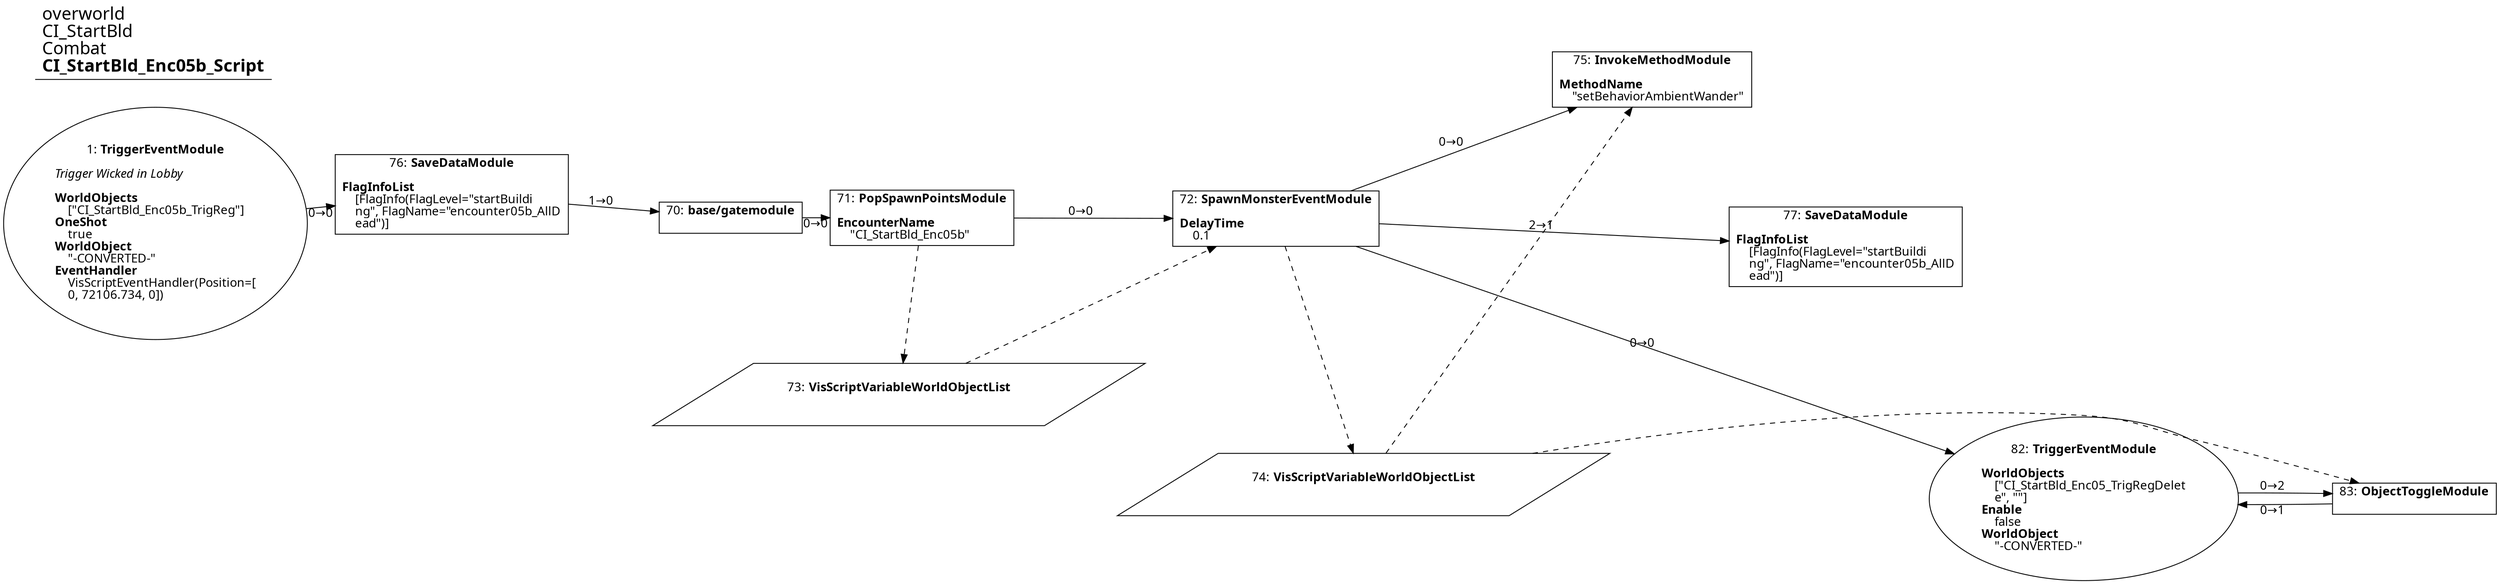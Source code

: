 digraph {
    layout = fdp;
    overlap = prism;
    sep = "+16";
    splines = spline;

    node [ shape = box ];

    graph [ fontname = "Segoe UI" ];
    node [ fontname = "Segoe UI" ];
    edge [ fontname = "Segoe UI" ];

    1 [ label = <1: <b>TriggerEventModule</b><br/><br/><i>Trigger Wicked in Lobby<br align="left"/></i><br align="left"/><b>WorldObjects</b><br align="left"/>    [&quot;CI_StartBld_Enc05b_TrigReg&quot;]<br align="left"/><b>OneShot</b><br align="left"/>    true<br align="left"/><b>WorldObject</b><br align="left"/>    &quot;-CONVERTED-&quot;<br align="left"/><b>EventHandler</b><br align="left"/>    VisScriptEventHandler(Position=[<br align="left"/>    0, 72106.734, 0])<br align="left"/>> ];
    1 [ shape = oval ]
    1 [ pos = "-0.595,-0.09200001!" ];
    1 -> 76 [ label = "0→0" ];

    70 [ label = <70: <b>base/gatemodule</b><br/><br/>> ];
    70 [ pos = "-0.12200001,-0.115!" ];
    70 -> 71 [ label = "0→0" ];

    71 [ label = <71: <b>PopSpawnPointsModule</b><br/><br/><b>EncounterName</b><br align="left"/>    &quot;CI_StartBld_Enc05b&quot;<br align="left"/>> ];
    71 [ pos = "0.027,-0.115!" ];
    71 -> 72 [ label = "0→0" ];
    71 -> 73 [ style = dashed ];

    72 [ label = <72: <b>SpawnMonsterEventModule</b><br/><br/><b>DelayTime</b><br align="left"/>    0.1<br align="left"/>> ];
    72 [ pos = "0.282,-0.115!" ];
    72 -> 75 [ label = "0→0" ];
    72 -> 77 [ label = "2→1" ];
    72 -> 82 [ label = "0→0" ];
    73 -> 72 [ style = dashed ];
    72 -> 74 [ style = dashed ];

    73 [ label = <73: <b>VisScriptVariableWorldObjectList</b><br/><br/>> ];
    73 [ shape = parallelogram ]
    73 [ pos = "0.055000003,-0.26900002!" ];

    74 [ label = <74: <b>VisScriptVariableWorldObjectList</b><br/><br/>> ];
    74 [ shape = parallelogram ]
    74 [ pos = "0.31500003,-0.32000002!" ];

    75 [ label = <75: <b>InvokeMethodModule</b><br/><br/><b>MethodName</b><br align="left"/>    &quot;setBehaviorAmbientWander&quot;<br align="left"/>> ];
    75 [ pos = "0.58000004,-0.002!" ];
    74 -> 75 [ style = dashed ];

    76 [ label = <76: <b>SaveDataModule</b><br/><br/><b>FlagInfoList</b><br align="left"/>    [FlagInfo(FlagLevel=&quot;startBuildi<br align="left"/>    ng&quot;, FlagName=&quot;encounter05b_AllD<br align="left"/>    ead&quot;)]<br align="left"/>> ];
    76 [ pos = "-0.34800002,-0.09200001!" ];
    76 -> 70 [ label = "1→0" ];

    77 [ label = <77: <b>SaveDataModule</b><br/><br/><b>FlagInfoList</b><br align="left"/>    [FlagInfo(FlagLevel=&quot;startBuildi<br align="left"/>    ng&quot;, FlagName=&quot;encounter05b_AllD<br align="left"/>    ead&quot;)]<br align="left"/>> ];
    77 [ pos = "0.74100006,-0.13800001!" ];

    82 [ label = <82: <b>TriggerEventModule</b><br/><br/><b>WorldObjects</b><br align="left"/>    [&quot;CI_StartBld_Enc05_TrigRegDelet<br align="left"/>    e&quot;, &quot;&quot;]<br align="left"/><b>Enable</b><br align="left"/>    false<br align="left"/><b>WorldObject</b><br align="left"/>    &quot;-CONVERTED-&quot;<br align="left"/>> ];
    82 [ shape = oval ]
    82 [ pos = "0.9480001,-0.34300002!" ];
    82 -> 83 [ label = "0→2" ];

    83 [ label = <83: <b>ObjectToggleModule</b><br/><br/>> ];
    83 [ pos = "1.218,-0.34300002!" ];
    83 -> 82 [ label = "0→1" ];
    74 -> 83 [ style = dashed ];

    title [ pos = "-0.596,-0.001!" ];
    title [ shape = underline ];
    title [ label = <<font point-size="20">overworld<br align="left"/>CI_StartBld<br align="left"/>Combat<br align="left"/><b>CI_StartBld_Enc05b_Script</b><br align="left"/></font>> ];
}
